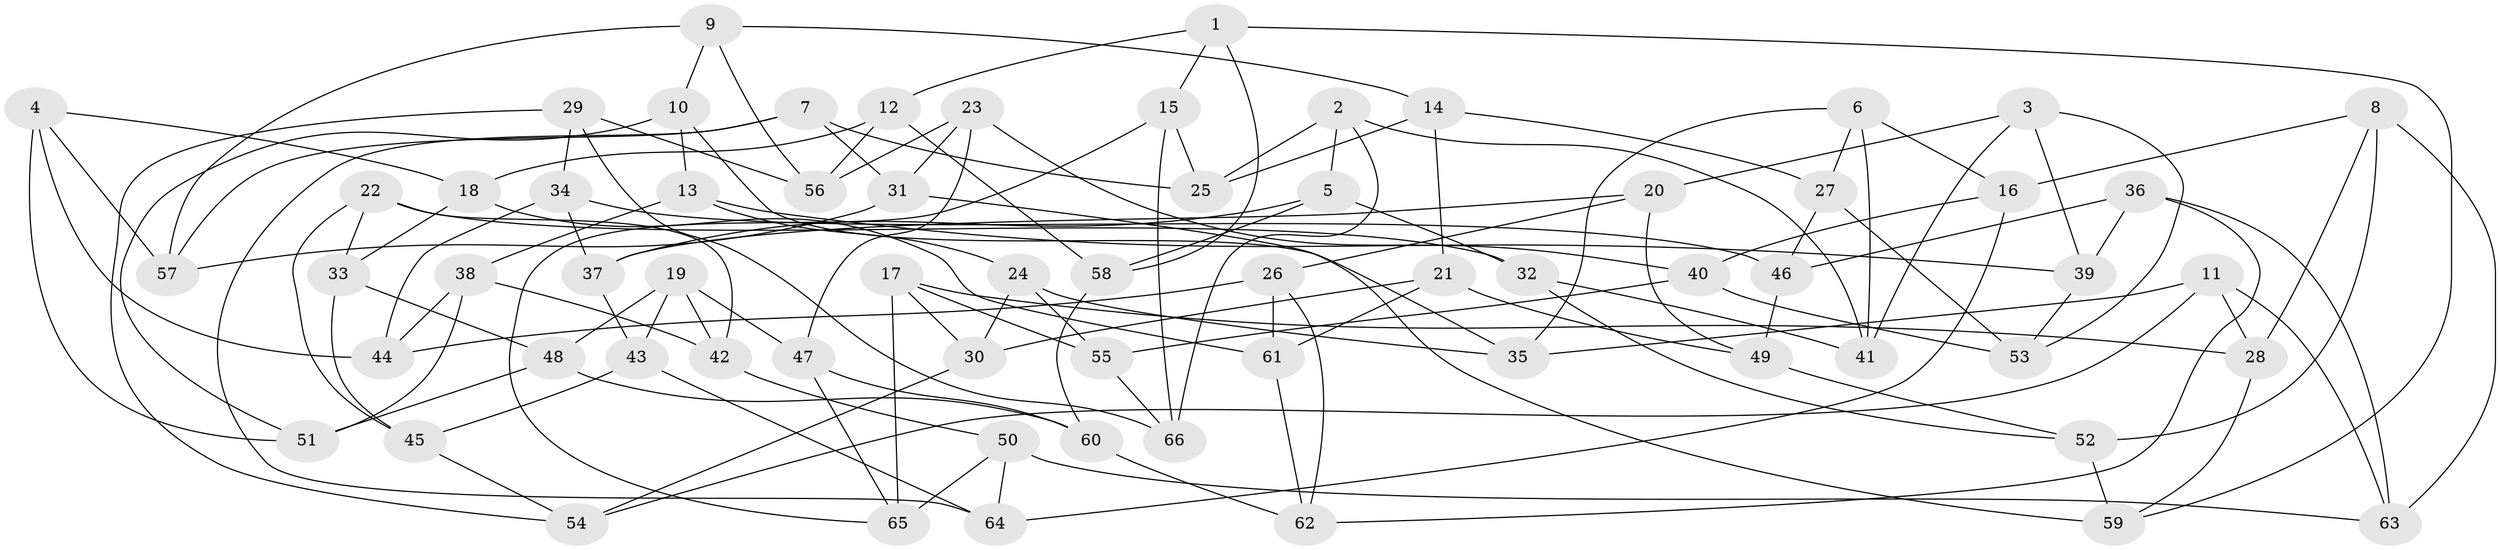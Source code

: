 // Generated by graph-tools (version 1.1) at 2025/03/03/09/25 03:03:08]
// undirected, 66 vertices, 132 edges
graph export_dot {
graph [start="1"]
  node [color=gray90,style=filled];
  1;
  2;
  3;
  4;
  5;
  6;
  7;
  8;
  9;
  10;
  11;
  12;
  13;
  14;
  15;
  16;
  17;
  18;
  19;
  20;
  21;
  22;
  23;
  24;
  25;
  26;
  27;
  28;
  29;
  30;
  31;
  32;
  33;
  34;
  35;
  36;
  37;
  38;
  39;
  40;
  41;
  42;
  43;
  44;
  45;
  46;
  47;
  48;
  49;
  50;
  51;
  52;
  53;
  54;
  55;
  56;
  57;
  58;
  59;
  60;
  61;
  62;
  63;
  64;
  65;
  66;
  1 -- 59;
  1 -- 58;
  1 -- 15;
  1 -- 12;
  2 -- 25;
  2 -- 5;
  2 -- 66;
  2 -- 41;
  3 -- 53;
  3 -- 20;
  3 -- 39;
  3 -- 41;
  4 -- 57;
  4 -- 51;
  4 -- 18;
  4 -- 44;
  5 -- 58;
  5 -- 37;
  5 -- 32;
  6 -- 27;
  6 -- 41;
  6 -- 16;
  6 -- 35;
  7 -- 25;
  7 -- 57;
  7 -- 31;
  7 -- 64;
  8 -- 63;
  8 -- 28;
  8 -- 16;
  8 -- 52;
  9 -- 14;
  9 -- 57;
  9 -- 56;
  9 -- 10;
  10 -- 13;
  10 -- 51;
  10 -- 35;
  11 -- 54;
  11 -- 35;
  11 -- 63;
  11 -- 28;
  12 -- 56;
  12 -- 18;
  12 -- 58;
  13 -- 38;
  13 -- 39;
  13 -- 24;
  14 -- 21;
  14 -- 27;
  14 -- 25;
  15 -- 65;
  15 -- 66;
  15 -- 25;
  16 -- 64;
  16 -- 40;
  17 -- 55;
  17 -- 28;
  17 -- 30;
  17 -- 65;
  18 -- 33;
  18 -- 61;
  19 -- 48;
  19 -- 47;
  19 -- 42;
  19 -- 43;
  20 -- 49;
  20 -- 37;
  20 -- 26;
  21 -- 30;
  21 -- 61;
  21 -- 49;
  22 -- 32;
  22 -- 42;
  22 -- 33;
  22 -- 45;
  23 -- 47;
  23 -- 56;
  23 -- 31;
  23 -- 40;
  24 -- 35;
  24 -- 30;
  24 -- 55;
  26 -- 62;
  26 -- 44;
  26 -- 61;
  27 -- 46;
  27 -- 53;
  28 -- 59;
  29 -- 66;
  29 -- 54;
  29 -- 34;
  29 -- 56;
  30 -- 54;
  31 -- 59;
  31 -- 57;
  32 -- 52;
  32 -- 41;
  33 -- 48;
  33 -- 45;
  34 -- 37;
  34 -- 46;
  34 -- 44;
  36 -- 63;
  36 -- 39;
  36 -- 46;
  36 -- 62;
  37 -- 43;
  38 -- 44;
  38 -- 51;
  38 -- 42;
  39 -- 53;
  40 -- 53;
  40 -- 55;
  42 -- 50;
  43 -- 45;
  43 -- 64;
  45 -- 54;
  46 -- 49;
  47 -- 65;
  47 -- 60;
  48 -- 51;
  48 -- 60;
  49 -- 52;
  50 -- 63;
  50 -- 65;
  50 -- 64;
  52 -- 59;
  55 -- 66;
  58 -- 60;
  60 -- 62;
  61 -- 62;
}
